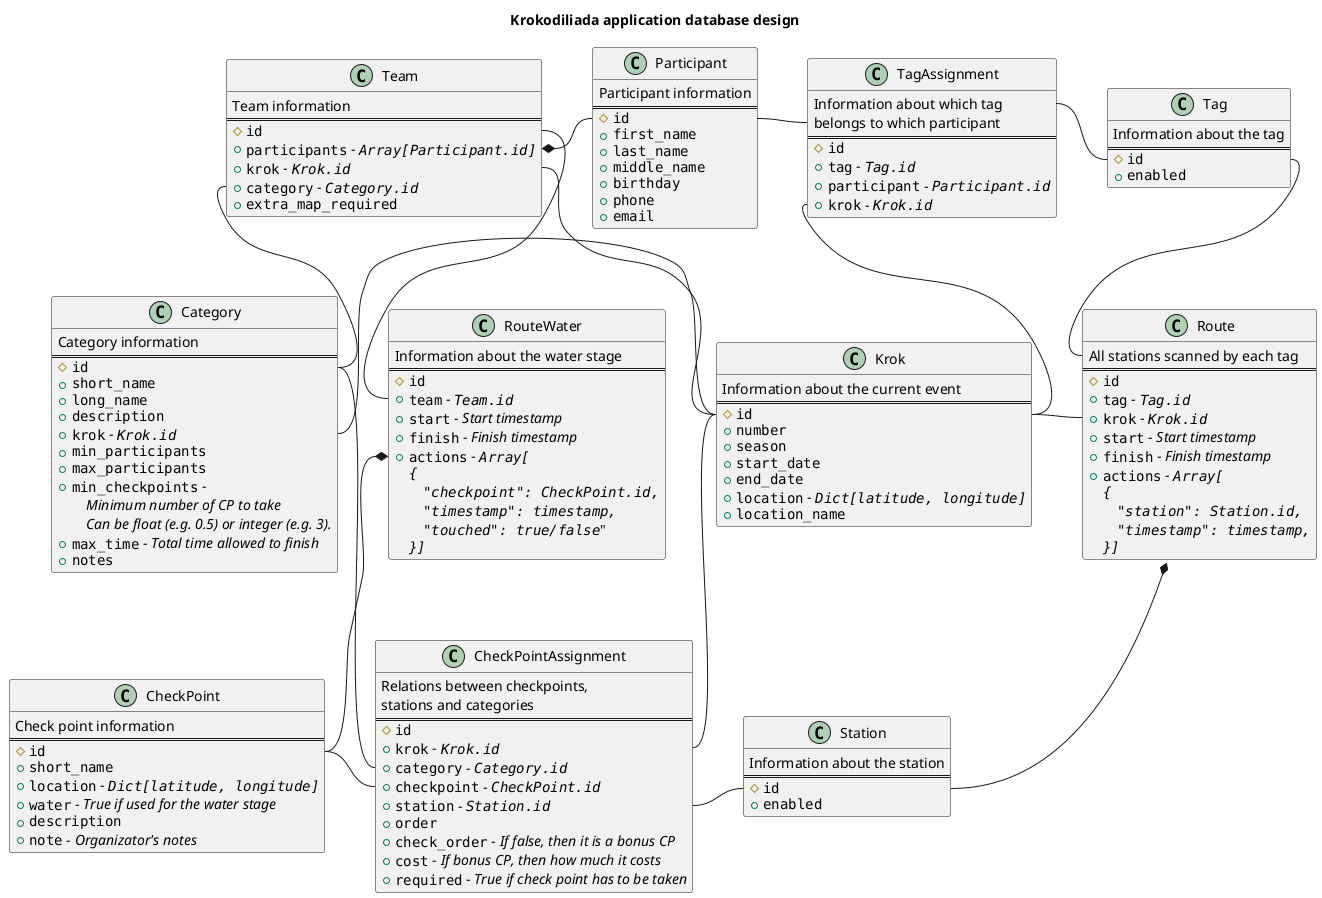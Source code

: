 @startuml

title Krokodiliada application database design

' skinparam linetype ortho

class Participant {
  Participant information
  ==
  #""id""
  +""first_name""
  +""last_name""
  +""middle_name""
  +""birthday""
  +""phone""
  +""email""
}

class Team {
  Team information
  ==
  #""id""
  +""participants"" - //""Array[Participant.id]""//
  +""krok"" - //""Krok.id""//
  +""category"" - //""Category.id""//
  +""extra_map_required""
}

class Krok {
  Information about the current event
  ==
  #""id""
  +""number""
  +""season""
  +""start_date""
  +""end_date""
  +""location"" - //""Dict[latitude, longitude]""//
  +""location_name""
}

class Category {
  Category information
  ==
  #""id""
  +""short_name""
  +""long_name""
  +""description""
  +""krok"" - //""Krok.id""//
  +""min_participants""
  +""max_participants""
  +""min_checkpoints"" -
  //    Minimum number of CP to take//
  //    Can be float (e.g. 0.5) or integer (e.g. 3).//
  +""max_time"" - //Total time allowed to finish//
  +""notes""
}

class CheckPoint {
  Check point information
  ==
  #""id""
  +""short_name""
  +""location"" - //""Dict[latitude, longitude]""//
  +""water"" - //True if used for the water stage//
  +""description""
  +""note"" - //Organizator's notes//
}

class CheckPointAssignment {
  Relations between checkpoints,
  stations and categories
  ==
  #""id""
  +""krok"" - //""Krok.id""//
  +""category"" - //""Category.id""//
  +""checkpoint"" - //""CheckPoint.id""//
  +""station"" - //""Station.id""//
  +""order""
  +""check_order"" - //If false, then it is a bonus CP//
  +""cost"" - //If bonus CP, then how much it costs//
  +""required"" - //True if check point has to be taken//
}

class Station {
  Information about the station
  ==
  #""id""
  +""enabled""
}

class Tag {
  Information about the tag
  ==
  #""id""
  +""enabled""
}

class TagAssignment {
  Information about which tag
  belongs to which participant
  ==
  #""id""
  +""tag"" - //""Tag.id""//
  +""participant"" - //""Participant.id""//
  +""krok"" - //""Krok.id""//
}

class Route {
  All stations scanned by each tag
  ==
  #""id""
  +""tag"" - //""Tag.id""//
  +""krok"" - //""Krok.id""//
  +""start"" - //Start timestamp//
  +""finish"" - //Finish timestamp//
  +""actions"" - //""Array[""//
    //""{""//
    //    ""~"station~": Station.id,""//
    //    ""~"timestamp~": timestamp,""//
    //""}]""//
}

class RouteWater {
  Information about the water stage
  ==
  #""id""
  +""team"" - //""Team.id""//
  +""start"" - //Start timestamp//
  +""finish"" - //Finish timestamp//
  +""actions"" - //""Array[""//
    //""{""//
    //    ""~"checkpoint~": CheckPoint.id,""//
    //    ""~"timestamp~": timestamp,""//
    //    ""~"touched~": true/false""//"
    //""}]""//
}

Team::participant *-right- Participant::id
Team::krok -- Krok::id
Team::category -down- Category::id
Krok::id -left- Category::krok
CheckPointAssignment::krok -up- Krok::id
CheckPointAssignment::category -left- Category::id
CheckPointAssignment::checkpoint -left- CheckPoint::id
CheckPointAssignment::station -right- Station::id
TagAssignment::tag -right- Tag::id
TagAssignment::krok -- Krok::id
TagAssignment::participant -left- Participant::id
Route::tag -up- Tag::id
Route::krok -left- Krok::id
Route::punches *-[norank]- Station::id
RouteWater::team -up- Team::id
RouteWater::actions *-[norank]- CheckPoint::id

@enduml
